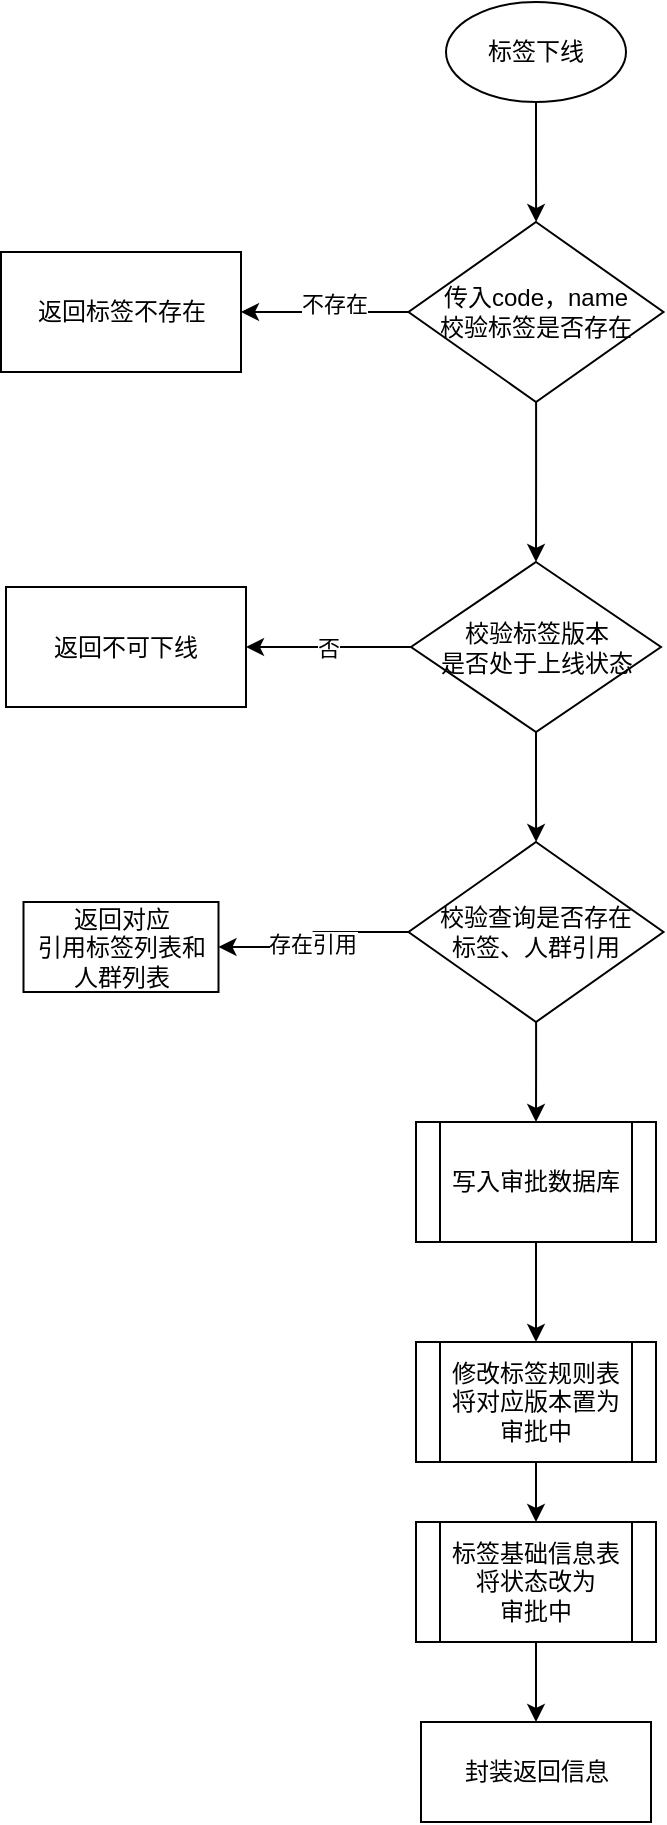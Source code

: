 <mxfile version="24.8.0">
  <diagram name="第 1 页" id="wqRuzdlMjsH8Ex9FWAib">
    <mxGraphModel dx="1026" dy="650" grid="1" gridSize="10" guides="1" tooltips="1" connect="1" arrows="1" fold="1" page="1" pageScale="1" pageWidth="827" pageHeight="1169" math="0" shadow="0">
      <root>
        <mxCell id="0" />
        <mxCell id="1" parent="0" />
        <mxCell id="uAed6FK6qWFAK_bdM42A-3" value="" style="edgeStyle=orthogonalEdgeStyle;rounded=0;orthogonalLoop=1;jettySize=auto;html=1;" parent="1" source="uAed6FK6qWFAK_bdM42A-1" target="uAed6FK6qWFAK_bdM42A-2" edge="1">
          <mxGeometry relative="1" as="geometry" />
        </mxCell>
        <mxCell id="uAed6FK6qWFAK_bdM42A-1" value="标签下线" style="ellipse;whiteSpace=wrap;html=1;" parent="1" vertex="1">
          <mxGeometry x="350" y="100" width="90" height="50" as="geometry" />
        </mxCell>
        <mxCell id="uAed6FK6qWFAK_bdM42A-5" value="" style="edgeStyle=orthogonalEdgeStyle;rounded=0;orthogonalLoop=1;jettySize=auto;html=1;" parent="1" source="uAed6FK6qWFAK_bdM42A-2" target="uAed6FK6qWFAK_bdM42A-4" edge="1">
          <mxGeometry relative="1" as="geometry" />
        </mxCell>
        <mxCell id="uAed6FK6qWFAK_bdM42A-6" value="不存在" style="edgeLabel;html=1;align=center;verticalAlign=middle;resizable=0;points=[];" parent="uAed6FK6qWFAK_bdM42A-5" vertex="1" connectable="0">
          <mxGeometry x="-0.11" y="-4" relative="1" as="geometry">
            <mxPoint as="offset" />
          </mxGeometry>
        </mxCell>
        <mxCell id="uAed6FK6qWFAK_bdM42A-21" value="" style="edgeStyle=orthogonalEdgeStyle;rounded=0;orthogonalLoop=1;jettySize=auto;html=1;" parent="1" source="uAed6FK6qWFAK_bdM42A-2" target="uAed6FK6qWFAK_bdM42A-20" edge="1">
          <mxGeometry relative="1" as="geometry" />
        </mxCell>
        <mxCell id="uAed6FK6qWFAK_bdM42A-2" value="&lt;div&gt;传入code，name&lt;/div&gt;校验标签是否存在" style="rhombus;whiteSpace=wrap;html=1;" parent="1" vertex="1">
          <mxGeometry x="331.25" y="210" width="127.5" height="90" as="geometry" />
        </mxCell>
        <mxCell id="uAed6FK6qWFAK_bdM42A-4" value="返回标签不存在" style="whiteSpace=wrap;html=1;" parent="1" vertex="1">
          <mxGeometry x="127.5" y="225" width="120" height="60" as="geometry" />
        </mxCell>
        <mxCell id="uAed6FK6qWFAK_bdM42A-12" value="" style="edgeStyle=orthogonalEdgeStyle;rounded=0;orthogonalLoop=1;jettySize=auto;html=1;" parent="1" source="uAed6FK6qWFAK_bdM42A-7" target="uAed6FK6qWFAK_bdM42A-11" edge="1">
          <mxGeometry relative="1" as="geometry" />
        </mxCell>
        <mxCell id="uAed6FK6qWFAK_bdM42A-13" value="存在引用" style="edgeLabel;html=1;align=center;verticalAlign=middle;resizable=0;points=[];" parent="uAed6FK6qWFAK_bdM42A-12" vertex="1" connectable="0">
          <mxGeometry x="0.1" y="-2" relative="1" as="geometry">
            <mxPoint as="offset" />
          </mxGeometry>
        </mxCell>
        <mxCell id="uAed6FK6qWFAK_bdM42A-15" value="" style="edgeStyle=orthogonalEdgeStyle;rounded=0;orthogonalLoop=1;jettySize=auto;html=1;" parent="1" source="uAed6FK6qWFAK_bdM42A-7" target="uAed6FK6qWFAK_bdM42A-14" edge="1">
          <mxGeometry relative="1" as="geometry" />
        </mxCell>
        <mxCell id="uAed6FK6qWFAK_bdM42A-7" value="校验查询是否存在&lt;div&gt;标签、人群引用&lt;div&gt;&lt;/div&gt;&lt;/div&gt;" style="rhombus;whiteSpace=wrap;html=1;" parent="1" vertex="1">
          <mxGeometry x="331.25" y="520" width="127.5" height="90" as="geometry" />
        </mxCell>
        <mxCell id="uAed6FK6qWFAK_bdM42A-11" value="返回对应&lt;div&gt;引用标签列表和&lt;/div&gt;&lt;div&gt;人群列表&lt;/div&gt;" style="whiteSpace=wrap;html=1;" parent="1" vertex="1">
          <mxGeometry x="138.75" y="550" width="97.5" height="45" as="geometry" />
        </mxCell>
        <mxCell id="uAed6FK6qWFAK_bdM42A-17" value="" style="edgeStyle=orthogonalEdgeStyle;rounded=0;orthogonalLoop=1;jettySize=auto;html=1;" parent="1" source="uAed6FK6qWFAK_bdM42A-14" target="uAed6FK6qWFAK_bdM42A-16" edge="1">
          <mxGeometry relative="1" as="geometry" />
        </mxCell>
        <mxCell id="uAed6FK6qWFAK_bdM42A-14" value="写入审批数据库" style="shape=process;whiteSpace=wrap;html=1;backgroundOutline=1;" parent="1" vertex="1">
          <mxGeometry x="335" y="660" width="120" height="60" as="geometry" />
        </mxCell>
        <mxCell id="uAed6FK6qWFAK_bdM42A-19" value="" style="edgeStyle=orthogonalEdgeStyle;rounded=0;orthogonalLoop=1;jettySize=auto;html=1;" parent="1" source="uAed6FK6qWFAK_bdM42A-16" target="Gb4cuOTI60gQYrWZTxpC-1" edge="1">
          <mxGeometry relative="1" as="geometry">
            <mxPoint x="395" y="880" as="targetPoint" />
          </mxGeometry>
        </mxCell>
        <mxCell id="uAed6FK6qWFAK_bdM42A-16" value="修改标签规则表&lt;div&gt;将对应版本置为&lt;/div&gt;&lt;div&gt;审批中&lt;/div&gt;" style="shape=process;whiteSpace=wrap;html=1;backgroundOutline=1;" parent="1" vertex="1">
          <mxGeometry x="335" y="770" width="120" height="60" as="geometry" />
        </mxCell>
        <mxCell id="uAed6FK6qWFAK_bdM42A-22" value="" style="edgeStyle=orthogonalEdgeStyle;rounded=0;orthogonalLoop=1;jettySize=auto;html=1;" parent="1" source="uAed6FK6qWFAK_bdM42A-20" target="uAed6FK6qWFAK_bdM42A-7" edge="1">
          <mxGeometry relative="1" as="geometry" />
        </mxCell>
        <mxCell id="uAed6FK6qWFAK_bdM42A-24" value="否" style="edgeStyle=orthogonalEdgeStyle;rounded=0;orthogonalLoop=1;jettySize=auto;html=1;" parent="1" source="uAed6FK6qWFAK_bdM42A-20" target="uAed6FK6qWFAK_bdM42A-23" edge="1">
          <mxGeometry relative="1" as="geometry" />
        </mxCell>
        <mxCell id="uAed6FK6qWFAK_bdM42A-20" value="校验标签版本&lt;div&gt;是否处于上线状态&lt;/div&gt;" style="rhombus;whiteSpace=wrap;html=1;" parent="1" vertex="1">
          <mxGeometry x="332.5" y="380" width="125" height="85" as="geometry" />
        </mxCell>
        <mxCell id="uAed6FK6qWFAK_bdM42A-23" value="返回不可下线" style="whiteSpace=wrap;html=1;" parent="1" vertex="1">
          <mxGeometry x="130" y="392.5" width="120" height="60" as="geometry" />
        </mxCell>
        <mxCell id="Gb4cuOTI60gQYrWZTxpC-3" value="" style="edgeStyle=orthogonalEdgeStyle;rounded=0;orthogonalLoop=1;jettySize=auto;html=1;" edge="1" parent="1" source="Gb4cuOTI60gQYrWZTxpC-1" target="Gb4cuOTI60gQYrWZTxpC-2">
          <mxGeometry relative="1" as="geometry" />
        </mxCell>
        <mxCell id="Gb4cuOTI60gQYrWZTxpC-1" value="标签基础信息表将状态改为&lt;div&gt;审批中&lt;/div&gt;" style="shape=process;whiteSpace=wrap;html=1;backgroundOutline=1;" vertex="1" parent="1">
          <mxGeometry x="335" y="860" width="120" height="60" as="geometry" />
        </mxCell>
        <mxCell id="Gb4cuOTI60gQYrWZTxpC-2" value="封装返回信息" style="whiteSpace=wrap;html=1;" vertex="1" parent="1">
          <mxGeometry x="337.5" y="960" width="115" height="50" as="geometry" />
        </mxCell>
      </root>
    </mxGraphModel>
  </diagram>
</mxfile>
